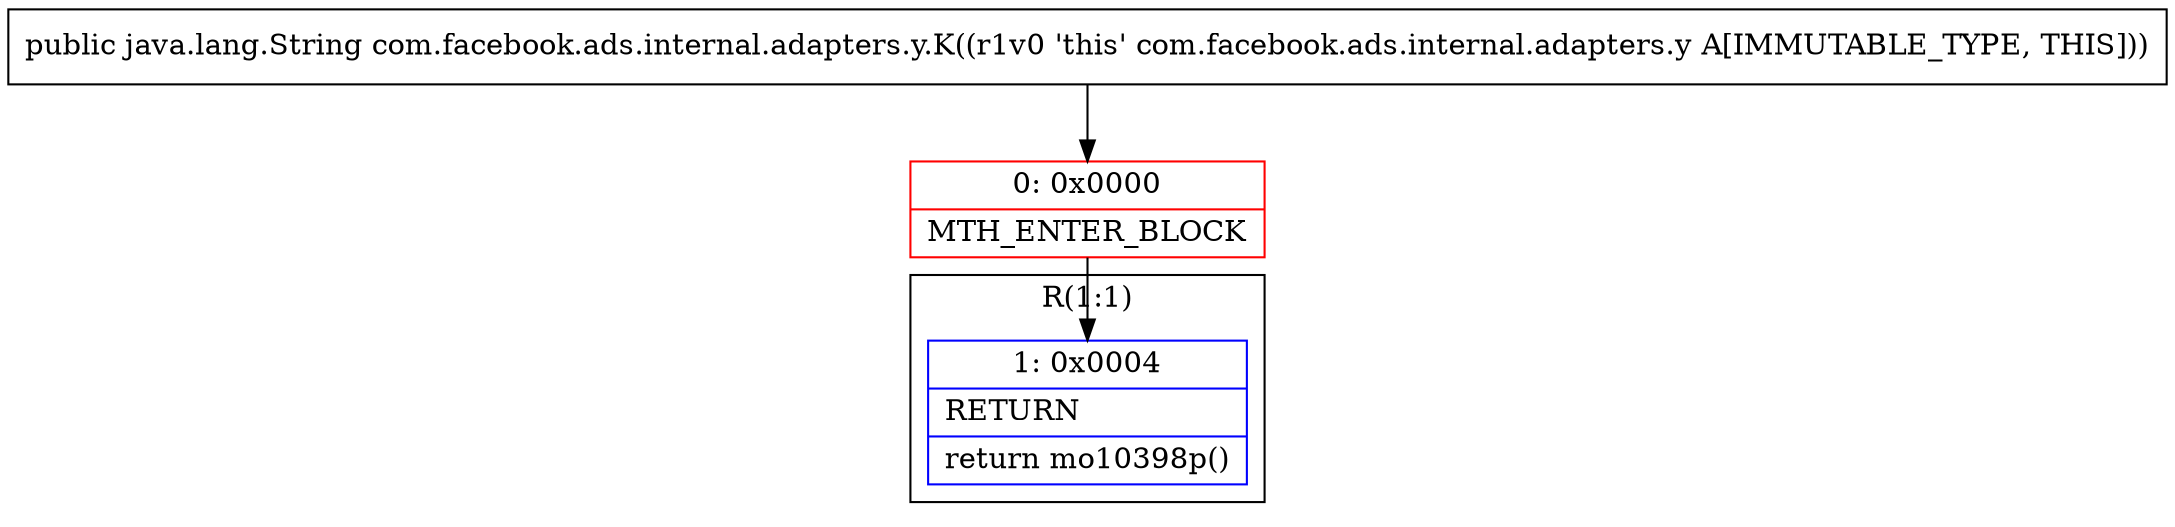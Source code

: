 digraph "CFG forcom.facebook.ads.internal.adapters.y.K()Ljava\/lang\/String;" {
subgraph cluster_Region_456203 {
label = "R(1:1)";
node [shape=record,color=blue];
Node_1 [shape=record,label="{1\:\ 0x0004|RETURN\l|return mo10398p()\l}"];
}
Node_0 [shape=record,color=red,label="{0\:\ 0x0000|MTH_ENTER_BLOCK\l}"];
MethodNode[shape=record,label="{public java.lang.String com.facebook.ads.internal.adapters.y.K((r1v0 'this' com.facebook.ads.internal.adapters.y A[IMMUTABLE_TYPE, THIS])) }"];
MethodNode -> Node_0;
Node_0 -> Node_1;
}

